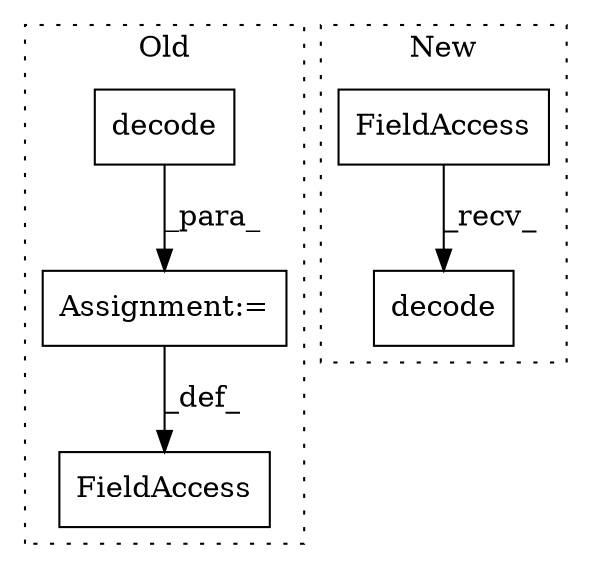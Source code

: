 digraph G {
subgraph cluster0 {
1 [label="decode" a="32" s="8929,8943" l="7,1" shape="box"];
3 [label="Assignment:=" a="7" s="8905" l="2" shape="box"];
4 [label="FieldAccess" a="22" s="8897" l="8" shape="box"];
label = "Old";
style="dotted";
}
subgraph cluster1 {
2 [label="decode" a="32" s="9214,9228" l="7,1" shape="box"];
5 [label="FieldAccess" a="22" s="9205" l="3" shape="box"];
label = "New";
style="dotted";
}
1 -> 3 [label="_para_"];
3 -> 4 [label="_def_"];
5 -> 2 [label="_recv_"];
}